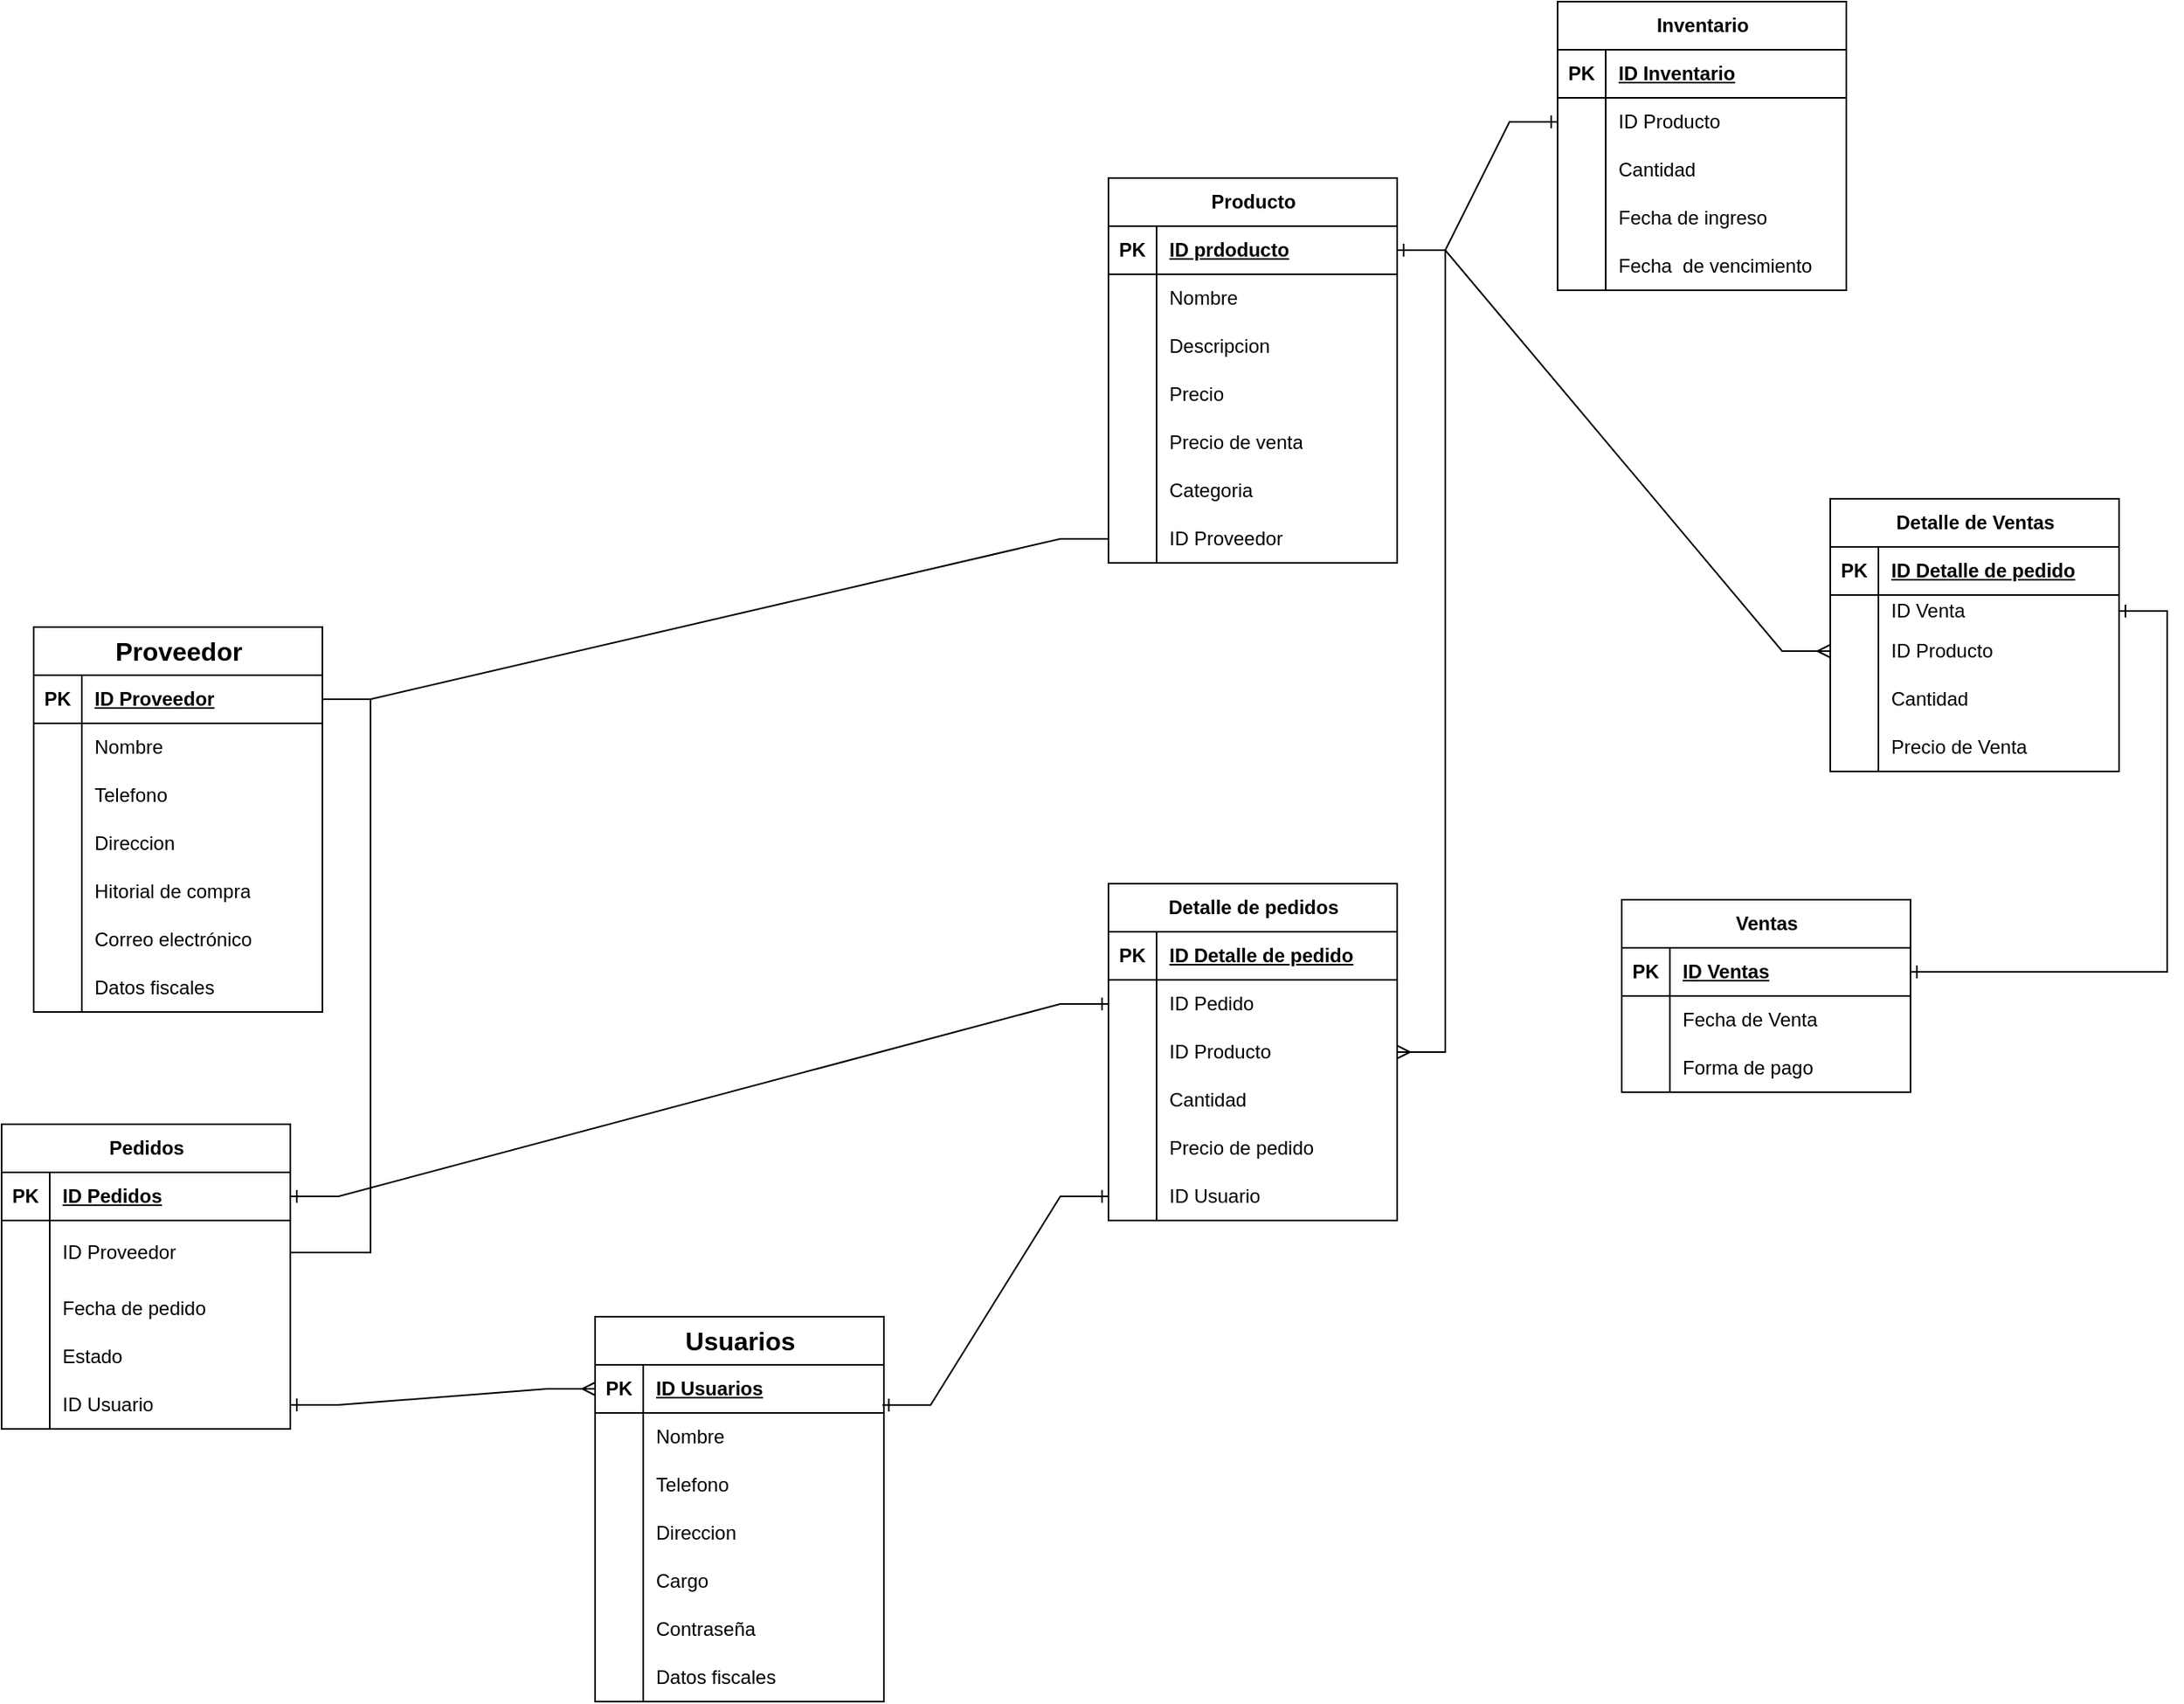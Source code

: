 <mxfile version="24.4.0" type="github">
  <diagram name="Página-1" id="6t7v3AjN5FN_KuiOr68T">
    <mxGraphModel dx="880" dy="2780" grid="1" gridSize="10" guides="1" tooltips="1" connect="1" arrows="1" fold="1" page="1" pageScale="1" pageWidth="1654" pageHeight="2336" math="0" shadow="0">
      <root>
        <mxCell id="0" />
        <mxCell id="1" parent="0" />
        <mxCell id="a3PEqrUvj1UCYz8Rwcvc-1" value="&lt;b&gt;&lt;span style=&quot;font-size:12.0pt;line-height:107%;&lt;br/&gt;font-family:&amp;quot;Times New Roman&amp;quot;,serif;mso-fareast-font-family:&amp;quot;Times New Roman&amp;quot;;&lt;br/&gt;mso-font-kerning:0pt;mso-ligatures:none;mso-ansi-language:ES-AR;mso-fareast-language:&lt;br/&gt;ES-AR;mso-bidi-language:AR-SA&quot;&gt;Proveedor&lt;/span&gt;&lt;/b&gt;" style="shape=table;startSize=30;container=1;collapsible=1;childLayout=tableLayout;fixedRows=1;rowLines=0;fontStyle=1;align=center;resizeLast=1;html=1;" vertex="1" parent="1">
          <mxGeometry x="190" y="250" width="180" height="240" as="geometry" />
        </mxCell>
        <mxCell id="a3PEqrUvj1UCYz8Rwcvc-2" value="" style="shape=tableRow;horizontal=0;startSize=0;swimlaneHead=0;swimlaneBody=0;fillColor=none;collapsible=0;dropTarget=0;points=[[0,0.5],[1,0.5]];portConstraint=eastwest;top=0;left=0;right=0;bottom=1;" vertex="1" parent="a3PEqrUvj1UCYz8Rwcvc-1">
          <mxGeometry y="30" width="180" height="30" as="geometry" />
        </mxCell>
        <mxCell id="a3PEqrUvj1UCYz8Rwcvc-3" value="PK" style="shape=partialRectangle;connectable=0;fillColor=none;top=0;left=0;bottom=0;right=0;fontStyle=1;overflow=hidden;whiteSpace=wrap;html=1;" vertex="1" parent="a3PEqrUvj1UCYz8Rwcvc-2">
          <mxGeometry width="30" height="30" as="geometry">
            <mxRectangle width="30" height="30" as="alternateBounds" />
          </mxGeometry>
        </mxCell>
        <mxCell id="a3PEqrUvj1UCYz8Rwcvc-4" value="ID Proveedor" style="shape=partialRectangle;connectable=0;fillColor=none;top=0;left=0;bottom=0;right=0;align=left;spacingLeft=6;fontStyle=5;overflow=hidden;whiteSpace=wrap;html=1;" vertex="1" parent="a3PEqrUvj1UCYz8Rwcvc-2">
          <mxGeometry x="30" width="150" height="30" as="geometry">
            <mxRectangle width="150" height="30" as="alternateBounds" />
          </mxGeometry>
        </mxCell>
        <mxCell id="a3PEqrUvj1UCYz8Rwcvc-5" value="" style="shape=tableRow;horizontal=0;startSize=0;swimlaneHead=0;swimlaneBody=0;fillColor=none;collapsible=0;dropTarget=0;points=[[0,0.5],[1,0.5]];portConstraint=eastwest;top=0;left=0;right=0;bottom=0;" vertex="1" parent="a3PEqrUvj1UCYz8Rwcvc-1">
          <mxGeometry y="60" width="180" height="30" as="geometry" />
        </mxCell>
        <mxCell id="a3PEqrUvj1UCYz8Rwcvc-6" value="" style="shape=partialRectangle;connectable=0;fillColor=none;top=0;left=0;bottom=0;right=0;editable=1;overflow=hidden;whiteSpace=wrap;html=1;" vertex="1" parent="a3PEqrUvj1UCYz8Rwcvc-5">
          <mxGeometry width="30" height="30" as="geometry">
            <mxRectangle width="30" height="30" as="alternateBounds" />
          </mxGeometry>
        </mxCell>
        <mxCell id="a3PEqrUvj1UCYz8Rwcvc-7" value="Nombre&lt;span style=&quot;white-space: pre;&quot;&gt;&#x9;&lt;/span&gt;" style="shape=partialRectangle;connectable=0;fillColor=none;top=0;left=0;bottom=0;right=0;align=left;spacingLeft=6;overflow=hidden;whiteSpace=wrap;html=1;" vertex="1" parent="a3PEqrUvj1UCYz8Rwcvc-5">
          <mxGeometry x="30" width="150" height="30" as="geometry">
            <mxRectangle width="150" height="30" as="alternateBounds" />
          </mxGeometry>
        </mxCell>
        <mxCell id="a3PEqrUvj1UCYz8Rwcvc-8" value="" style="shape=tableRow;horizontal=0;startSize=0;swimlaneHead=0;swimlaneBody=0;fillColor=none;collapsible=0;dropTarget=0;points=[[0,0.5],[1,0.5]];portConstraint=eastwest;top=0;left=0;right=0;bottom=0;" vertex="1" parent="a3PEqrUvj1UCYz8Rwcvc-1">
          <mxGeometry y="90" width="180" height="30" as="geometry" />
        </mxCell>
        <mxCell id="a3PEqrUvj1UCYz8Rwcvc-9" value="" style="shape=partialRectangle;connectable=0;fillColor=none;top=0;left=0;bottom=0;right=0;editable=1;overflow=hidden;whiteSpace=wrap;html=1;" vertex="1" parent="a3PEqrUvj1UCYz8Rwcvc-8">
          <mxGeometry width="30" height="30" as="geometry">
            <mxRectangle width="30" height="30" as="alternateBounds" />
          </mxGeometry>
        </mxCell>
        <mxCell id="a3PEqrUvj1UCYz8Rwcvc-10" value="Telefono" style="shape=partialRectangle;connectable=0;fillColor=none;top=0;left=0;bottom=0;right=0;align=left;spacingLeft=6;overflow=hidden;whiteSpace=wrap;html=1;" vertex="1" parent="a3PEqrUvj1UCYz8Rwcvc-8">
          <mxGeometry x="30" width="150" height="30" as="geometry">
            <mxRectangle width="150" height="30" as="alternateBounds" />
          </mxGeometry>
        </mxCell>
        <mxCell id="a3PEqrUvj1UCYz8Rwcvc-11" value="" style="shape=tableRow;horizontal=0;startSize=0;swimlaneHead=0;swimlaneBody=0;fillColor=none;collapsible=0;dropTarget=0;points=[[0,0.5],[1,0.5]];portConstraint=eastwest;top=0;left=0;right=0;bottom=0;" vertex="1" parent="a3PEqrUvj1UCYz8Rwcvc-1">
          <mxGeometry y="120" width="180" height="30" as="geometry" />
        </mxCell>
        <mxCell id="a3PEqrUvj1UCYz8Rwcvc-12" value="" style="shape=partialRectangle;connectable=0;fillColor=none;top=0;left=0;bottom=0;right=0;editable=1;overflow=hidden;whiteSpace=wrap;html=1;" vertex="1" parent="a3PEqrUvj1UCYz8Rwcvc-11">
          <mxGeometry width="30" height="30" as="geometry">
            <mxRectangle width="30" height="30" as="alternateBounds" />
          </mxGeometry>
        </mxCell>
        <mxCell id="a3PEqrUvj1UCYz8Rwcvc-13" value="Direccion" style="shape=partialRectangle;connectable=0;fillColor=none;top=0;left=0;bottom=0;right=0;align=left;spacingLeft=6;overflow=hidden;whiteSpace=wrap;html=1;" vertex="1" parent="a3PEqrUvj1UCYz8Rwcvc-11">
          <mxGeometry x="30" width="150" height="30" as="geometry">
            <mxRectangle width="150" height="30" as="alternateBounds" />
          </mxGeometry>
        </mxCell>
        <mxCell id="a3PEqrUvj1UCYz8Rwcvc-30" value="" style="shape=tableRow;horizontal=0;startSize=0;swimlaneHead=0;swimlaneBody=0;fillColor=none;collapsible=0;dropTarget=0;points=[[0,0.5],[1,0.5]];portConstraint=eastwest;top=0;left=0;right=0;bottom=0;" vertex="1" parent="a3PEqrUvj1UCYz8Rwcvc-1">
          <mxGeometry y="150" width="180" height="30" as="geometry" />
        </mxCell>
        <mxCell id="a3PEqrUvj1UCYz8Rwcvc-31" value="" style="shape=partialRectangle;connectable=0;fillColor=none;top=0;left=0;bottom=0;right=0;editable=1;overflow=hidden;whiteSpace=wrap;html=1;" vertex="1" parent="a3PEqrUvj1UCYz8Rwcvc-30">
          <mxGeometry width="30" height="30" as="geometry">
            <mxRectangle width="30" height="30" as="alternateBounds" />
          </mxGeometry>
        </mxCell>
        <mxCell id="a3PEqrUvj1UCYz8Rwcvc-32" value="Hitorial de compra" style="shape=partialRectangle;connectable=0;fillColor=none;top=0;left=0;bottom=0;right=0;align=left;spacingLeft=6;overflow=hidden;whiteSpace=wrap;html=1;" vertex="1" parent="a3PEqrUvj1UCYz8Rwcvc-30">
          <mxGeometry x="30" width="150" height="30" as="geometry">
            <mxRectangle width="150" height="30" as="alternateBounds" />
          </mxGeometry>
        </mxCell>
        <mxCell id="a3PEqrUvj1UCYz8Rwcvc-33" value="" style="shape=tableRow;horizontal=0;startSize=0;swimlaneHead=0;swimlaneBody=0;fillColor=none;collapsible=0;dropTarget=0;points=[[0,0.5],[1,0.5]];portConstraint=eastwest;top=0;left=0;right=0;bottom=0;" vertex="1" parent="a3PEqrUvj1UCYz8Rwcvc-1">
          <mxGeometry y="180" width="180" height="30" as="geometry" />
        </mxCell>
        <mxCell id="a3PEqrUvj1UCYz8Rwcvc-34" value="" style="shape=partialRectangle;connectable=0;fillColor=none;top=0;left=0;bottom=0;right=0;editable=1;overflow=hidden;whiteSpace=wrap;html=1;" vertex="1" parent="a3PEqrUvj1UCYz8Rwcvc-33">
          <mxGeometry width="30" height="30" as="geometry">
            <mxRectangle width="30" height="30" as="alternateBounds" />
          </mxGeometry>
        </mxCell>
        <mxCell id="a3PEqrUvj1UCYz8Rwcvc-35" value="Correo electrónico" style="shape=partialRectangle;connectable=0;fillColor=none;top=0;left=0;bottom=0;right=0;align=left;spacingLeft=6;overflow=hidden;whiteSpace=wrap;html=1;" vertex="1" parent="a3PEqrUvj1UCYz8Rwcvc-33">
          <mxGeometry x="30" width="150" height="30" as="geometry">
            <mxRectangle width="150" height="30" as="alternateBounds" />
          </mxGeometry>
        </mxCell>
        <mxCell id="a3PEqrUvj1UCYz8Rwcvc-36" value="" style="shape=tableRow;horizontal=0;startSize=0;swimlaneHead=0;swimlaneBody=0;fillColor=none;collapsible=0;dropTarget=0;points=[[0,0.5],[1,0.5]];portConstraint=eastwest;top=0;left=0;right=0;bottom=0;" vertex="1" parent="a3PEqrUvj1UCYz8Rwcvc-1">
          <mxGeometry y="210" width="180" height="30" as="geometry" />
        </mxCell>
        <mxCell id="a3PEqrUvj1UCYz8Rwcvc-37" value="" style="shape=partialRectangle;connectable=0;fillColor=none;top=0;left=0;bottom=0;right=0;editable=1;overflow=hidden;whiteSpace=wrap;html=1;" vertex="1" parent="a3PEqrUvj1UCYz8Rwcvc-36">
          <mxGeometry width="30" height="30" as="geometry">
            <mxRectangle width="30" height="30" as="alternateBounds" />
          </mxGeometry>
        </mxCell>
        <mxCell id="a3PEqrUvj1UCYz8Rwcvc-38" value="Datos fiscales" style="shape=partialRectangle;connectable=0;fillColor=none;top=0;left=0;bottom=0;right=0;align=left;spacingLeft=6;overflow=hidden;whiteSpace=wrap;html=1;" vertex="1" parent="a3PEqrUvj1UCYz8Rwcvc-36">
          <mxGeometry x="30" width="150" height="30" as="geometry">
            <mxRectangle width="150" height="30" as="alternateBounds" />
          </mxGeometry>
        </mxCell>
        <mxCell id="a3PEqrUvj1UCYz8Rwcvc-39" value="Producto" style="shape=table;startSize=30;container=1;collapsible=1;childLayout=tableLayout;fixedRows=1;rowLines=0;fontStyle=1;align=center;resizeLast=1;html=1;" vertex="1" parent="1">
          <mxGeometry x="860" y="-30" width="180" height="240" as="geometry" />
        </mxCell>
        <mxCell id="a3PEqrUvj1UCYz8Rwcvc-40" value="" style="shape=tableRow;horizontal=0;startSize=0;swimlaneHead=0;swimlaneBody=0;fillColor=none;collapsible=0;dropTarget=0;points=[[0,0.5],[1,0.5]];portConstraint=eastwest;top=0;left=0;right=0;bottom=1;" vertex="1" parent="a3PEqrUvj1UCYz8Rwcvc-39">
          <mxGeometry y="30" width="180" height="30" as="geometry" />
        </mxCell>
        <mxCell id="a3PEqrUvj1UCYz8Rwcvc-41" value="PK" style="shape=partialRectangle;connectable=0;fillColor=none;top=0;left=0;bottom=0;right=0;fontStyle=1;overflow=hidden;whiteSpace=wrap;html=1;" vertex="1" parent="a3PEqrUvj1UCYz8Rwcvc-40">
          <mxGeometry width="30" height="30" as="geometry">
            <mxRectangle width="30" height="30" as="alternateBounds" />
          </mxGeometry>
        </mxCell>
        <mxCell id="a3PEqrUvj1UCYz8Rwcvc-42" value="ID prdoducto" style="shape=partialRectangle;connectable=0;fillColor=none;top=0;left=0;bottom=0;right=0;align=left;spacingLeft=6;fontStyle=5;overflow=hidden;whiteSpace=wrap;html=1;" vertex="1" parent="a3PEqrUvj1UCYz8Rwcvc-40">
          <mxGeometry x="30" width="150" height="30" as="geometry">
            <mxRectangle width="150" height="30" as="alternateBounds" />
          </mxGeometry>
        </mxCell>
        <mxCell id="a3PEqrUvj1UCYz8Rwcvc-43" value="" style="shape=tableRow;horizontal=0;startSize=0;swimlaneHead=0;swimlaneBody=0;fillColor=none;collapsible=0;dropTarget=0;points=[[0,0.5],[1,0.5]];portConstraint=eastwest;top=0;left=0;right=0;bottom=0;" vertex="1" parent="a3PEqrUvj1UCYz8Rwcvc-39">
          <mxGeometry y="60" width="180" height="30" as="geometry" />
        </mxCell>
        <mxCell id="a3PEqrUvj1UCYz8Rwcvc-44" value="" style="shape=partialRectangle;connectable=0;fillColor=none;top=0;left=0;bottom=0;right=0;editable=1;overflow=hidden;whiteSpace=wrap;html=1;" vertex="1" parent="a3PEqrUvj1UCYz8Rwcvc-43">
          <mxGeometry width="30" height="30" as="geometry">
            <mxRectangle width="30" height="30" as="alternateBounds" />
          </mxGeometry>
        </mxCell>
        <mxCell id="a3PEqrUvj1UCYz8Rwcvc-45" value="Nombre" style="shape=partialRectangle;connectable=0;fillColor=none;top=0;left=0;bottom=0;right=0;align=left;spacingLeft=6;overflow=hidden;whiteSpace=wrap;html=1;" vertex="1" parent="a3PEqrUvj1UCYz8Rwcvc-43">
          <mxGeometry x="30" width="150" height="30" as="geometry">
            <mxRectangle width="150" height="30" as="alternateBounds" />
          </mxGeometry>
        </mxCell>
        <mxCell id="a3PEqrUvj1UCYz8Rwcvc-46" value="" style="shape=tableRow;horizontal=0;startSize=0;swimlaneHead=0;swimlaneBody=0;fillColor=none;collapsible=0;dropTarget=0;points=[[0,0.5],[1,0.5]];portConstraint=eastwest;top=0;left=0;right=0;bottom=0;" vertex="1" parent="a3PEqrUvj1UCYz8Rwcvc-39">
          <mxGeometry y="90" width="180" height="30" as="geometry" />
        </mxCell>
        <mxCell id="a3PEqrUvj1UCYz8Rwcvc-47" value="" style="shape=partialRectangle;connectable=0;fillColor=none;top=0;left=0;bottom=0;right=0;editable=1;overflow=hidden;whiteSpace=wrap;html=1;" vertex="1" parent="a3PEqrUvj1UCYz8Rwcvc-46">
          <mxGeometry width="30" height="30" as="geometry">
            <mxRectangle width="30" height="30" as="alternateBounds" />
          </mxGeometry>
        </mxCell>
        <mxCell id="a3PEqrUvj1UCYz8Rwcvc-48" value="Descripcion" style="shape=partialRectangle;connectable=0;fillColor=none;top=0;left=0;bottom=0;right=0;align=left;spacingLeft=6;overflow=hidden;whiteSpace=wrap;html=1;" vertex="1" parent="a3PEqrUvj1UCYz8Rwcvc-46">
          <mxGeometry x="30" width="150" height="30" as="geometry">
            <mxRectangle width="150" height="30" as="alternateBounds" />
          </mxGeometry>
        </mxCell>
        <mxCell id="a3PEqrUvj1UCYz8Rwcvc-49" value="" style="shape=tableRow;horizontal=0;startSize=0;swimlaneHead=0;swimlaneBody=0;fillColor=none;collapsible=0;dropTarget=0;points=[[0,0.5],[1,0.5]];portConstraint=eastwest;top=0;left=0;right=0;bottom=0;" vertex="1" parent="a3PEqrUvj1UCYz8Rwcvc-39">
          <mxGeometry y="120" width="180" height="30" as="geometry" />
        </mxCell>
        <mxCell id="a3PEqrUvj1UCYz8Rwcvc-50" value="" style="shape=partialRectangle;connectable=0;fillColor=none;top=0;left=0;bottom=0;right=0;editable=1;overflow=hidden;whiteSpace=wrap;html=1;" vertex="1" parent="a3PEqrUvj1UCYz8Rwcvc-49">
          <mxGeometry width="30" height="30" as="geometry">
            <mxRectangle width="30" height="30" as="alternateBounds" />
          </mxGeometry>
        </mxCell>
        <mxCell id="a3PEqrUvj1UCYz8Rwcvc-51" value="Precio" style="shape=partialRectangle;connectable=0;fillColor=none;top=0;left=0;bottom=0;right=0;align=left;spacingLeft=6;overflow=hidden;whiteSpace=wrap;html=1;" vertex="1" parent="a3PEqrUvj1UCYz8Rwcvc-49">
          <mxGeometry x="30" width="150" height="30" as="geometry">
            <mxRectangle width="150" height="30" as="alternateBounds" />
          </mxGeometry>
        </mxCell>
        <mxCell id="a3PEqrUvj1UCYz8Rwcvc-52" value="" style="shape=tableRow;horizontal=0;startSize=0;swimlaneHead=0;swimlaneBody=0;fillColor=none;collapsible=0;dropTarget=0;points=[[0,0.5],[1,0.5]];portConstraint=eastwest;top=0;left=0;right=0;bottom=0;" vertex="1" parent="a3PEqrUvj1UCYz8Rwcvc-39">
          <mxGeometry y="150" width="180" height="30" as="geometry" />
        </mxCell>
        <mxCell id="a3PEqrUvj1UCYz8Rwcvc-53" value="" style="shape=partialRectangle;connectable=0;fillColor=none;top=0;left=0;bottom=0;right=0;editable=1;overflow=hidden;whiteSpace=wrap;html=1;" vertex="1" parent="a3PEqrUvj1UCYz8Rwcvc-52">
          <mxGeometry width="30" height="30" as="geometry">
            <mxRectangle width="30" height="30" as="alternateBounds" />
          </mxGeometry>
        </mxCell>
        <mxCell id="a3PEqrUvj1UCYz8Rwcvc-54" value="Precio de venta" style="shape=partialRectangle;connectable=0;fillColor=none;top=0;left=0;bottom=0;right=0;align=left;spacingLeft=6;overflow=hidden;whiteSpace=wrap;html=1;" vertex="1" parent="a3PEqrUvj1UCYz8Rwcvc-52">
          <mxGeometry x="30" width="150" height="30" as="geometry">
            <mxRectangle width="150" height="30" as="alternateBounds" />
          </mxGeometry>
        </mxCell>
        <mxCell id="a3PEqrUvj1UCYz8Rwcvc-55" value="" style="shape=tableRow;horizontal=0;startSize=0;swimlaneHead=0;swimlaneBody=0;fillColor=none;collapsible=0;dropTarget=0;points=[[0,0.5],[1,0.5]];portConstraint=eastwest;top=0;left=0;right=0;bottom=0;" vertex="1" parent="a3PEqrUvj1UCYz8Rwcvc-39">
          <mxGeometry y="180" width="180" height="30" as="geometry" />
        </mxCell>
        <mxCell id="a3PEqrUvj1UCYz8Rwcvc-56" value="" style="shape=partialRectangle;connectable=0;fillColor=none;top=0;left=0;bottom=0;right=0;editable=1;overflow=hidden;whiteSpace=wrap;html=1;" vertex="1" parent="a3PEqrUvj1UCYz8Rwcvc-55">
          <mxGeometry width="30" height="30" as="geometry">
            <mxRectangle width="30" height="30" as="alternateBounds" />
          </mxGeometry>
        </mxCell>
        <mxCell id="a3PEqrUvj1UCYz8Rwcvc-57" value="Categoria" style="shape=partialRectangle;connectable=0;fillColor=none;top=0;left=0;bottom=0;right=0;align=left;spacingLeft=6;overflow=hidden;whiteSpace=wrap;html=1;" vertex="1" parent="a3PEqrUvj1UCYz8Rwcvc-55">
          <mxGeometry x="30" width="150" height="30" as="geometry">
            <mxRectangle width="150" height="30" as="alternateBounds" />
          </mxGeometry>
        </mxCell>
        <mxCell id="a3PEqrUvj1UCYz8Rwcvc-77" value="" style="shape=tableRow;horizontal=0;startSize=0;swimlaneHead=0;swimlaneBody=0;fillColor=none;collapsible=0;dropTarget=0;points=[[0,0.5],[1,0.5]];portConstraint=eastwest;top=0;left=0;right=0;bottom=0;" vertex="1" parent="a3PEqrUvj1UCYz8Rwcvc-39">
          <mxGeometry y="210" width="180" height="30" as="geometry" />
        </mxCell>
        <mxCell id="a3PEqrUvj1UCYz8Rwcvc-78" value="" style="shape=partialRectangle;connectable=0;fillColor=none;top=0;left=0;bottom=0;right=0;editable=1;overflow=hidden;whiteSpace=wrap;html=1;" vertex="1" parent="a3PEqrUvj1UCYz8Rwcvc-77">
          <mxGeometry width="30" height="30" as="geometry">
            <mxRectangle width="30" height="30" as="alternateBounds" />
          </mxGeometry>
        </mxCell>
        <mxCell id="a3PEqrUvj1UCYz8Rwcvc-79" value="ID Proveedor" style="shape=partialRectangle;connectable=0;fillColor=none;top=0;left=0;bottom=0;right=0;align=left;spacingLeft=6;overflow=hidden;whiteSpace=wrap;html=1;" vertex="1" parent="a3PEqrUvj1UCYz8Rwcvc-77">
          <mxGeometry x="30" width="150" height="30" as="geometry">
            <mxRectangle width="150" height="30" as="alternateBounds" />
          </mxGeometry>
        </mxCell>
        <mxCell id="a3PEqrUvj1UCYz8Rwcvc-80" value="Inventario" style="shape=table;startSize=30;container=1;collapsible=1;childLayout=tableLayout;fixedRows=1;rowLines=0;fontStyle=1;align=center;resizeLast=1;html=1;" vertex="1" parent="1">
          <mxGeometry x="1140" y="-140" width="180" height="180" as="geometry" />
        </mxCell>
        <mxCell id="a3PEqrUvj1UCYz8Rwcvc-81" value="" style="shape=tableRow;horizontal=0;startSize=0;swimlaneHead=0;swimlaneBody=0;fillColor=none;collapsible=0;dropTarget=0;points=[[0,0.5],[1,0.5]];portConstraint=eastwest;top=0;left=0;right=0;bottom=1;" vertex="1" parent="a3PEqrUvj1UCYz8Rwcvc-80">
          <mxGeometry y="30" width="180" height="30" as="geometry" />
        </mxCell>
        <mxCell id="a3PEqrUvj1UCYz8Rwcvc-82" value="PK" style="shape=partialRectangle;connectable=0;fillColor=none;top=0;left=0;bottom=0;right=0;fontStyle=1;overflow=hidden;whiteSpace=wrap;html=1;" vertex="1" parent="a3PEqrUvj1UCYz8Rwcvc-81">
          <mxGeometry width="30" height="30" as="geometry">
            <mxRectangle width="30" height="30" as="alternateBounds" />
          </mxGeometry>
        </mxCell>
        <mxCell id="a3PEqrUvj1UCYz8Rwcvc-83" value="ID Inventario" style="shape=partialRectangle;connectable=0;fillColor=none;top=0;left=0;bottom=0;right=0;align=left;spacingLeft=6;fontStyle=5;overflow=hidden;whiteSpace=wrap;html=1;" vertex="1" parent="a3PEqrUvj1UCYz8Rwcvc-81">
          <mxGeometry x="30" width="150" height="30" as="geometry">
            <mxRectangle width="150" height="30" as="alternateBounds" />
          </mxGeometry>
        </mxCell>
        <mxCell id="a3PEqrUvj1UCYz8Rwcvc-84" value="" style="shape=tableRow;horizontal=0;startSize=0;swimlaneHead=0;swimlaneBody=0;fillColor=none;collapsible=0;dropTarget=0;points=[[0,0.5],[1,0.5]];portConstraint=eastwest;top=0;left=0;right=0;bottom=0;" vertex="1" parent="a3PEqrUvj1UCYz8Rwcvc-80">
          <mxGeometry y="60" width="180" height="30" as="geometry" />
        </mxCell>
        <mxCell id="a3PEqrUvj1UCYz8Rwcvc-85" value="" style="shape=partialRectangle;connectable=0;fillColor=none;top=0;left=0;bottom=0;right=0;editable=1;overflow=hidden;whiteSpace=wrap;html=1;" vertex="1" parent="a3PEqrUvj1UCYz8Rwcvc-84">
          <mxGeometry width="30" height="30" as="geometry">
            <mxRectangle width="30" height="30" as="alternateBounds" />
          </mxGeometry>
        </mxCell>
        <mxCell id="a3PEqrUvj1UCYz8Rwcvc-86" value="ID Producto" style="shape=partialRectangle;connectable=0;fillColor=none;top=0;left=0;bottom=0;right=0;align=left;spacingLeft=6;overflow=hidden;whiteSpace=wrap;html=1;" vertex="1" parent="a3PEqrUvj1UCYz8Rwcvc-84">
          <mxGeometry x="30" width="150" height="30" as="geometry">
            <mxRectangle width="150" height="30" as="alternateBounds" />
          </mxGeometry>
        </mxCell>
        <mxCell id="a3PEqrUvj1UCYz8Rwcvc-87" value="" style="shape=tableRow;horizontal=0;startSize=0;swimlaneHead=0;swimlaneBody=0;fillColor=none;collapsible=0;dropTarget=0;points=[[0,0.5],[1,0.5]];portConstraint=eastwest;top=0;left=0;right=0;bottom=0;" vertex="1" parent="a3PEqrUvj1UCYz8Rwcvc-80">
          <mxGeometry y="90" width="180" height="30" as="geometry" />
        </mxCell>
        <mxCell id="a3PEqrUvj1UCYz8Rwcvc-88" value="" style="shape=partialRectangle;connectable=0;fillColor=none;top=0;left=0;bottom=0;right=0;editable=1;overflow=hidden;whiteSpace=wrap;html=1;" vertex="1" parent="a3PEqrUvj1UCYz8Rwcvc-87">
          <mxGeometry width="30" height="30" as="geometry">
            <mxRectangle width="30" height="30" as="alternateBounds" />
          </mxGeometry>
        </mxCell>
        <mxCell id="a3PEqrUvj1UCYz8Rwcvc-89" value="Cantidad" style="shape=partialRectangle;connectable=0;fillColor=none;top=0;left=0;bottom=0;right=0;align=left;spacingLeft=6;overflow=hidden;whiteSpace=wrap;html=1;" vertex="1" parent="a3PEqrUvj1UCYz8Rwcvc-87">
          <mxGeometry x="30" width="150" height="30" as="geometry">
            <mxRectangle width="150" height="30" as="alternateBounds" />
          </mxGeometry>
        </mxCell>
        <mxCell id="a3PEqrUvj1UCYz8Rwcvc-90" value="" style="shape=tableRow;horizontal=0;startSize=0;swimlaneHead=0;swimlaneBody=0;fillColor=none;collapsible=0;dropTarget=0;points=[[0,0.5],[1,0.5]];portConstraint=eastwest;top=0;left=0;right=0;bottom=0;" vertex="1" parent="a3PEqrUvj1UCYz8Rwcvc-80">
          <mxGeometry y="120" width="180" height="30" as="geometry" />
        </mxCell>
        <mxCell id="a3PEqrUvj1UCYz8Rwcvc-91" value="" style="shape=partialRectangle;connectable=0;fillColor=none;top=0;left=0;bottom=0;right=0;editable=1;overflow=hidden;whiteSpace=wrap;html=1;" vertex="1" parent="a3PEqrUvj1UCYz8Rwcvc-90">
          <mxGeometry width="30" height="30" as="geometry">
            <mxRectangle width="30" height="30" as="alternateBounds" />
          </mxGeometry>
        </mxCell>
        <mxCell id="a3PEqrUvj1UCYz8Rwcvc-92" value="Fecha de ingreso" style="shape=partialRectangle;connectable=0;fillColor=none;top=0;left=0;bottom=0;right=0;align=left;spacingLeft=6;overflow=hidden;whiteSpace=wrap;html=1;" vertex="1" parent="a3PEqrUvj1UCYz8Rwcvc-90">
          <mxGeometry x="30" width="150" height="30" as="geometry">
            <mxRectangle width="150" height="30" as="alternateBounds" />
          </mxGeometry>
        </mxCell>
        <mxCell id="a3PEqrUvj1UCYz8Rwcvc-93" value="" style="shape=tableRow;horizontal=0;startSize=0;swimlaneHead=0;swimlaneBody=0;fillColor=none;collapsible=0;dropTarget=0;points=[[0,0.5],[1,0.5]];portConstraint=eastwest;top=0;left=0;right=0;bottom=0;" vertex="1" parent="a3PEqrUvj1UCYz8Rwcvc-80">
          <mxGeometry y="150" width="180" height="30" as="geometry" />
        </mxCell>
        <mxCell id="a3PEqrUvj1UCYz8Rwcvc-94" value="" style="shape=partialRectangle;connectable=0;fillColor=none;top=0;left=0;bottom=0;right=0;editable=1;overflow=hidden;whiteSpace=wrap;html=1;" vertex="1" parent="a3PEqrUvj1UCYz8Rwcvc-93">
          <mxGeometry width="30" height="30" as="geometry">
            <mxRectangle width="30" height="30" as="alternateBounds" />
          </mxGeometry>
        </mxCell>
        <mxCell id="a3PEqrUvj1UCYz8Rwcvc-95" value="Fecha&amp;nbsp; de vencimiento" style="shape=partialRectangle;connectable=0;fillColor=none;top=0;left=0;bottom=0;right=0;align=left;spacingLeft=6;overflow=hidden;whiteSpace=wrap;html=1;" vertex="1" parent="a3PEqrUvj1UCYz8Rwcvc-93">
          <mxGeometry x="30" width="150" height="30" as="geometry">
            <mxRectangle width="150" height="30" as="alternateBounds" />
          </mxGeometry>
        </mxCell>
        <mxCell id="a3PEqrUvj1UCYz8Rwcvc-103" value="Ventas" style="shape=table;startSize=30;container=1;collapsible=1;childLayout=tableLayout;fixedRows=1;rowLines=0;fontStyle=1;align=center;resizeLast=1;html=1;" vertex="1" parent="1">
          <mxGeometry x="1180" y="420" width="180" height="120" as="geometry" />
        </mxCell>
        <mxCell id="a3PEqrUvj1UCYz8Rwcvc-104" value="" style="shape=tableRow;horizontal=0;startSize=0;swimlaneHead=0;swimlaneBody=0;fillColor=none;collapsible=0;dropTarget=0;points=[[0,0.5],[1,0.5]];portConstraint=eastwest;top=0;left=0;right=0;bottom=1;" vertex="1" parent="a3PEqrUvj1UCYz8Rwcvc-103">
          <mxGeometry y="30" width="180" height="30" as="geometry" />
        </mxCell>
        <mxCell id="a3PEqrUvj1UCYz8Rwcvc-105" value="PK" style="shape=partialRectangle;connectable=0;fillColor=none;top=0;left=0;bottom=0;right=0;fontStyle=1;overflow=hidden;whiteSpace=wrap;html=1;" vertex="1" parent="a3PEqrUvj1UCYz8Rwcvc-104">
          <mxGeometry width="30" height="30" as="geometry">
            <mxRectangle width="30" height="30" as="alternateBounds" />
          </mxGeometry>
        </mxCell>
        <mxCell id="a3PEqrUvj1UCYz8Rwcvc-106" value="ID Ventas" style="shape=partialRectangle;connectable=0;fillColor=none;top=0;left=0;bottom=0;right=0;align=left;spacingLeft=6;fontStyle=5;overflow=hidden;whiteSpace=wrap;html=1;" vertex="1" parent="a3PEqrUvj1UCYz8Rwcvc-104">
          <mxGeometry x="30" width="150" height="30" as="geometry">
            <mxRectangle width="150" height="30" as="alternateBounds" />
          </mxGeometry>
        </mxCell>
        <mxCell id="a3PEqrUvj1UCYz8Rwcvc-110" value="" style="shape=tableRow;horizontal=0;startSize=0;swimlaneHead=0;swimlaneBody=0;fillColor=none;collapsible=0;dropTarget=0;points=[[0,0.5],[1,0.5]];portConstraint=eastwest;top=0;left=0;right=0;bottom=0;" vertex="1" parent="a3PEqrUvj1UCYz8Rwcvc-103">
          <mxGeometry y="60" width="180" height="30" as="geometry" />
        </mxCell>
        <mxCell id="a3PEqrUvj1UCYz8Rwcvc-111" value="" style="shape=partialRectangle;connectable=0;fillColor=none;top=0;left=0;bottom=0;right=0;editable=1;overflow=hidden;whiteSpace=wrap;html=1;" vertex="1" parent="a3PEqrUvj1UCYz8Rwcvc-110">
          <mxGeometry width="30" height="30" as="geometry">
            <mxRectangle width="30" height="30" as="alternateBounds" />
          </mxGeometry>
        </mxCell>
        <mxCell id="a3PEqrUvj1UCYz8Rwcvc-112" value="Fecha de Venta" style="shape=partialRectangle;connectable=0;fillColor=none;top=0;left=0;bottom=0;right=0;align=left;spacingLeft=6;overflow=hidden;whiteSpace=wrap;html=1;" vertex="1" parent="a3PEqrUvj1UCYz8Rwcvc-110">
          <mxGeometry x="30" width="150" height="30" as="geometry">
            <mxRectangle width="150" height="30" as="alternateBounds" />
          </mxGeometry>
        </mxCell>
        <mxCell id="a3PEqrUvj1UCYz8Rwcvc-113" value="" style="shape=tableRow;horizontal=0;startSize=0;swimlaneHead=0;swimlaneBody=0;fillColor=none;collapsible=0;dropTarget=0;points=[[0,0.5],[1,0.5]];portConstraint=eastwest;top=0;left=0;right=0;bottom=0;" vertex="1" parent="a3PEqrUvj1UCYz8Rwcvc-103">
          <mxGeometry y="90" width="180" height="30" as="geometry" />
        </mxCell>
        <mxCell id="a3PEqrUvj1UCYz8Rwcvc-114" value="" style="shape=partialRectangle;connectable=0;fillColor=none;top=0;left=0;bottom=0;right=0;editable=1;overflow=hidden;whiteSpace=wrap;html=1;" vertex="1" parent="a3PEqrUvj1UCYz8Rwcvc-113">
          <mxGeometry width="30" height="30" as="geometry">
            <mxRectangle width="30" height="30" as="alternateBounds" />
          </mxGeometry>
        </mxCell>
        <mxCell id="a3PEqrUvj1UCYz8Rwcvc-115" value="Forma de pago" style="shape=partialRectangle;connectable=0;fillColor=none;top=0;left=0;bottom=0;right=0;align=left;spacingLeft=6;overflow=hidden;whiteSpace=wrap;html=1;" vertex="1" parent="a3PEqrUvj1UCYz8Rwcvc-113">
          <mxGeometry x="30" width="150" height="30" as="geometry">
            <mxRectangle width="150" height="30" as="alternateBounds" />
          </mxGeometry>
        </mxCell>
        <mxCell id="a3PEqrUvj1UCYz8Rwcvc-119" value="Detalle de pedidos" style="shape=table;startSize=30;container=1;collapsible=1;childLayout=tableLayout;fixedRows=1;rowLines=0;fontStyle=1;align=center;resizeLast=1;html=1;" vertex="1" parent="1">
          <mxGeometry x="860" y="410" width="180" height="210" as="geometry">
            <mxRectangle x="400" y="950" width="140" height="30" as="alternateBounds" />
          </mxGeometry>
        </mxCell>
        <mxCell id="a3PEqrUvj1UCYz8Rwcvc-120" value="" style="shape=tableRow;horizontal=0;startSize=0;swimlaneHead=0;swimlaneBody=0;fillColor=none;collapsible=0;dropTarget=0;points=[[0,0.5],[1,0.5]];portConstraint=eastwest;top=0;left=0;right=0;bottom=1;" vertex="1" parent="a3PEqrUvj1UCYz8Rwcvc-119">
          <mxGeometry y="30" width="180" height="30" as="geometry" />
        </mxCell>
        <mxCell id="a3PEqrUvj1UCYz8Rwcvc-121" value="PK" style="shape=partialRectangle;connectable=0;fillColor=none;top=0;left=0;bottom=0;right=0;fontStyle=1;overflow=hidden;whiteSpace=wrap;html=1;" vertex="1" parent="a3PEqrUvj1UCYz8Rwcvc-120">
          <mxGeometry width="30" height="30" as="geometry">
            <mxRectangle width="30" height="30" as="alternateBounds" />
          </mxGeometry>
        </mxCell>
        <mxCell id="a3PEqrUvj1UCYz8Rwcvc-122" value="ID Detalle de pedido" style="shape=partialRectangle;connectable=0;fillColor=none;top=0;left=0;bottom=0;right=0;align=left;spacingLeft=6;fontStyle=5;overflow=hidden;whiteSpace=wrap;html=1;" vertex="1" parent="a3PEqrUvj1UCYz8Rwcvc-120">
          <mxGeometry x="30" width="150" height="30" as="geometry">
            <mxRectangle width="150" height="30" as="alternateBounds" />
          </mxGeometry>
        </mxCell>
        <mxCell id="a3PEqrUvj1UCYz8Rwcvc-123" value="" style="shape=tableRow;horizontal=0;startSize=0;swimlaneHead=0;swimlaneBody=0;fillColor=none;collapsible=0;dropTarget=0;points=[[0,0.5],[1,0.5]];portConstraint=eastwest;top=0;left=0;right=0;bottom=0;" vertex="1" parent="a3PEqrUvj1UCYz8Rwcvc-119">
          <mxGeometry y="60" width="180" height="30" as="geometry" />
        </mxCell>
        <mxCell id="a3PEqrUvj1UCYz8Rwcvc-124" value="" style="shape=partialRectangle;connectable=0;fillColor=none;top=0;left=0;bottom=0;right=0;editable=1;overflow=hidden;whiteSpace=wrap;html=1;" vertex="1" parent="a3PEqrUvj1UCYz8Rwcvc-123">
          <mxGeometry width="30" height="30" as="geometry">
            <mxRectangle width="30" height="30" as="alternateBounds" />
          </mxGeometry>
        </mxCell>
        <mxCell id="a3PEqrUvj1UCYz8Rwcvc-125" value="ID Pedido" style="shape=partialRectangle;connectable=0;fillColor=none;top=0;left=0;bottom=0;right=0;align=left;spacingLeft=6;overflow=hidden;whiteSpace=wrap;html=1;" vertex="1" parent="a3PEqrUvj1UCYz8Rwcvc-123">
          <mxGeometry x="30" width="150" height="30" as="geometry">
            <mxRectangle width="150" height="30" as="alternateBounds" />
          </mxGeometry>
        </mxCell>
        <mxCell id="a3PEqrUvj1UCYz8Rwcvc-126" value="" style="shape=tableRow;horizontal=0;startSize=0;swimlaneHead=0;swimlaneBody=0;fillColor=none;collapsible=0;dropTarget=0;points=[[0,0.5],[1,0.5]];portConstraint=eastwest;top=0;left=0;right=0;bottom=0;" vertex="1" parent="a3PEqrUvj1UCYz8Rwcvc-119">
          <mxGeometry y="90" width="180" height="30" as="geometry" />
        </mxCell>
        <mxCell id="a3PEqrUvj1UCYz8Rwcvc-127" value="" style="shape=partialRectangle;connectable=0;fillColor=none;top=0;left=0;bottom=0;right=0;editable=1;overflow=hidden;whiteSpace=wrap;html=1;" vertex="1" parent="a3PEqrUvj1UCYz8Rwcvc-126">
          <mxGeometry width="30" height="30" as="geometry">
            <mxRectangle width="30" height="30" as="alternateBounds" />
          </mxGeometry>
        </mxCell>
        <mxCell id="a3PEqrUvj1UCYz8Rwcvc-128" value="ID Producto" style="shape=partialRectangle;connectable=0;fillColor=none;top=0;left=0;bottom=0;right=0;align=left;spacingLeft=6;overflow=hidden;whiteSpace=wrap;html=1;" vertex="1" parent="a3PEqrUvj1UCYz8Rwcvc-126">
          <mxGeometry x="30" width="150" height="30" as="geometry">
            <mxRectangle width="150" height="30" as="alternateBounds" />
          </mxGeometry>
        </mxCell>
        <mxCell id="a3PEqrUvj1UCYz8Rwcvc-129" value="" style="shape=tableRow;horizontal=0;startSize=0;swimlaneHead=0;swimlaneBody=0;fillColor=none;collapsible=0;dropTarget=0;points=[[0,0.5],[1,0.5]];portConstraint=eastwest;top=0;left=0;right=0;bottom=0;" vertex="1" parent="a3PEqrUvj1UCYz8Rwcvc-119">
          <mxGeometry y="120" width="180" height="30" as="geometry" />
        </mxCell>
        <mxCell id="a3PEqrUvj1UCYz8Rwcvc-130" value="" style="shape=partialRectangle;connectable=0;fillColor=none;top=0;left=0;bottom=0;right=0;editable=1;overflow=hidden;whiteSpace=wrap;html=1;" vertex="1" parent="a3PEqrUvj1UCYz8Rwcvc-129">
          <mxGeometry width="30" height="30" as="geometry">
            <mxRectangle width="30" height="30" as="alternateBounds" />
          </mxGeometry>
        </mxCell>
        <mxCell id="a3PEqrUvj1UCYz8Rwcvc-131" value="Cantidad" style="shape=partialRectangle;connectable=0;fillColor=none;top=0;left=0;bottom=0;right=0;align=left;spacingLeft=6;overflow=hidden;whiteSpace=wrap;html=1;" vertex="1" parent="a3PEqrUvj1UCYz8Rwcvc-129">
          <mxGeometry x="30" width="150" height="30" as="geometry">
            <mxRectangle width="150" height="30" as="alternateBounds" />
          </mxGeometry>
        </mxCell>
        <mxCell id="a3PEqrUvj1UCYz8Rwcvc-132" value="" style="shape=tableRow;horizontal=0;startSize=0;swimlaneHead=0;swimlaneBody=0;fillColor=none;collapsible=0;dropTarget=0;points=[[0,0.5],[1,0.5]];portConstraint=eastwest;top=0;left=0;right=0;bottom=0;" vertex="1" parent="a3PEqrUvj1UCYz8Rwcvc-119">
          <mxGeometry y="150" width="180" height="30" as="geometry" />
        </mxCell>
        <mxCell id="a3PEqrUvj1UCYz8Rwcvc-133" value="" style="shape=partialRectangle;connectable=0;fillColor=none;top=0;left=0;bottom=0;right=0;editable=1;overflow=hidden;whiteSpace=wrap;html=1;" vertex="1" parent="a3PEqrUvj1UCYz8Rwcvc-132">
          <mxGeometry width="30" height="30" as="geometry">
            <mxRectangle width="30" height="30" as="alternateBounds" />
          </mxGeometry>
        </mxCell>
        <mxCell id="a3PEqrUvj1UCYz8Rwcvc-134" value="Precio de pedido" style="shape=partialRectangle;connectable=0;fillColor=none;top=0;left=0;bottom=0;right=0;align=left;spacingLeft=6;overflow=hidden;whiteSpace=wrap;html=1;" vertex="1" parent="a3PEqrUvj1UCYz8Rwcvc-132">
          <mxGeometry x="30" width="150" height="30" as="geometry">
            <mxRectangle width="150" height="30" as="alternateBounds" />
          </mxGeometry>
        </mxCell>
        <mxCell id="a3PEqrUvj1UCYz8Rwcvc-352" value="" style="shape=tableRow;horizontal=0;startSize=0;swimlaneHead=0;swimlaneBody=0;fillColor=none;collapsible=0;dropTarget=0;points=[[0,0.5],[1,0.5]];portConstraint=eastwest;top=0;left=0;right=0;bottom=0;" vertex="1" parent="a3PEqrUvj1UCYz8Rwcvc-119">
          <mxGeometry y="180" width="180" height="30" as="geometry" />
        </mxCell>
        <mxCell id="a3PEqrUvj1UCYz8Rwcvc-353" value="" style="shape=partialRectangle;connectable=0;fillColor=none;top=0;left=0;bottom=0;right=0;editable=1;overflow=hidden;whiteSpace=wrap;html=1;" vertex="1" parent="a3PEqrUvj1UCYz8Rwcvc-352">
          <mxGeometry width="30" height="30" as="geometry">
            <mxRectangle width="30" height="30" as="alternateBounds" />
          </mxGeometry>
        </mxCell>
        <mxCell id="a3PEqrUvj1UCYz8Rwcvc-354" value="ID Usuario" style="shape=partialRectangle;connectable=0;fillColor=none;top=0;left=0;bottom=0;right=0;align=left;spacingLeft=6;overflow=hidden;whiteSpace=wrap;html=1;" vertex="1" parent="a3PEqrUvj1UCYz8Rwcvc-352">
          <mxGeometry x="30" width="150" height="30" as="geometry">
            <mxRectangle width="150" height="30" as="alternateBounds" />
          </mxGeometry>
        </mxCell>
        <mxCell id="a3PEqrUvj1UCYz8Rwcvc-152" value="Pedidos" style="shape=table;startSize=30;container=1;collapsible=1;childLayout=tableLayout;fixedRows=1;rowLines=0;fontStyle=1;align=center;resizeLast=1;html=1;" vertex="1" parent="1">
          <mxGeometry x="170" y="560" width="180" height="190" as="geometry" />
        </mxCell>
        <mxCell id="a3PEqrUvj1UCYz8Rwcvc-153" value="" style="shape=tableRow;horizontal=0;startSize=0;swimlaneHead=0;swimlaneBody=0;fillColor=none;collapsible=0;dropTarget=0;points=[[0,0.5],[1,0.5]];portConstraint=eastwest;top=0;left=0;right=0;bottom=1;" vertex="1" parent="a3PEqrUvj1UCYz8Rwcvc-152">
          <mxGeometry y="30" width="180" height="30" as="geometry" />
        </mxCell>
        <mxCell id="a3PEqrUvj1UCYz8Rwcvc-154" value="PK" style="shape=partialRectangle;connectable=0;fillColor=none;top=0;left=0;bottom=0;right=0;fontStyle=1;overflow=hidden;whiteSpace=wrap;html=1;" vertex="1" parent="a3PEqrUvj1UCYz8Rwcvc-153">
          <mxGeometry width="30" height="30" as="geometry">
            <mxRectangle width="30" height="30" as="alternateBounds" />
          </mxGeometry>
        </mxCell>
        <mxCell id="a3PEqrUvj1UCYz8Rwcvc-155" value="ID Pedidos" style="shape=partialRectangle;connectable=0;fillColor=none;top=0;left=0;bottom=0;right=0;align=left;spacingLeft=6;fontStyle=5;overflow=hidden;whiteSpace=wrap;html=1;" vertex="1" parent="a3PEqrUvj1UCYz8Rwcvc-153">
          <mxGeometry x="30" width="150" height="30" as="geometry">
            <mxRectangle width="150" height="30" as="alternateBounds" />
          </mxGeometry>
        </mxCell>
        <mxCell id="a3PEqrUvj1UCYz8Rwcvc-156" value="" style="shape=tableRow;horizontal=0;startSize=0;swimlaneHead=0;swimlaneBody=0;fillColor=none;collapsible=0;dropTarget=0;points=[[0,0.5],[1,0.5]];portConstraint=eastwest;top=0;left=0;right=0;bottom=0;" vertex="1" parent="a3PEqrUvj1UCYz8Rwcvc-152">
          <mxGeometry y="60" width="180" height="40" as="geometry" />
        </mxCell>
        <mxCell id="a3PEqrUvj1UCYz8Rwcvc-157" value="" style="shape=partialRectangle;connectable=0;fillColor=none;top=0;left=0;bottom=0;right=0;editable=1;overflow=hidden;whiteSpace=wrap;html=1;" vertex="1" parent="a3PEqrUvj1UCYz8Rwcvc-156">
          <mxGeometry width="30" height="40" as="geometry">
            <mxRectangle width="30" height="40" as="alternateBounds" />
          </mxGeometry>
        </mxCell>
        <mxCell id="a3PEqrUvj1UCYz8Rwcvc-158" value="ID Proveedor" style="shape=partialRectangle;connectable=0;fillColor=none;top=0;left=0;bottom=0;right=0;align=left;spacingLeft=6;overflow=hidden;whiteSpace=wrap;html=1;" vertex="1" parent="a3PEqrUvj1UCYz8Rwcvc-156">
          <mxGeometry x="30" width="150" height="40" as="geometry">
            <mxRectangle width="150" height="40" as="alternateBounds" />
          </mxGeometry>
        </mxCell>
        <mxCell id="a3PEqrUvj1UCYz8Rwcvc-159" value="" style="shape=tableRow;horizontal=0;startSize=0;swimlaneHead=0;swimlaneBody=0;fillColor=none;collapsible=0;dropTarget=0;points=[[0,0.5],[1,0.5]];portConstraint=eastwest;top=0;left=0;right=0;bottom=0;" vertex="1" parent="a3PEqrUvj1UCYz8Rwcvc-152">
          <mxGeometry y="100" width="180" height="30" as="geometry" />
        </mxCell>
        <mxCell id="a3PEqrUvj1UCYz8Rwcvc-160" value="" style="shape=partialRectangle;connectable=0;fillColor=none;top=0;left=0;bottom=0;right=0;editable=1;overflow=hidden;whiteSpace=wrap;html=1;" vertex="1" parent="a3PEqrUvj1UCYz8Rwcvc-159">
          <mxGeometry width="30" height="30" as="geometry">
            <mxRectangle width="30" height="30" as="alternateBounds" />
          </mxGeometry>
        </mxCell>
        <mxCell id="a3PEqrUvj1UCYz8Rwcvc-161" value="Fecha de pedido" style="shape=partialRectangle;connectable=0;fillColor=none;top=0;left=0;bottom=0;right=0;align=left;spacingLeft=6;overflow=hidden;whiteSpace=wrap;html=1;" vertex="1" parent="a3PEqrUvj1UCYz8Rwcvc-159">
          <mxGeometry x="30" width="150" height="30" as="geometry">
            <mxRectangle width="150" height="30" as="alternateBounds" />
          </mxGeometry>
        </mxCell>
        <mxCell id="a3PEqrUvj1UCYz8Rwcvc-162" value="" style="shape=tableRow;horizontal=0;startSize=0;swimlaneHead=0;swimlaneBody=0;fillColor=none;collapsible=0;dropTarget=0;points=[[0,0.5],[1,0.5]];portConstraint=eastwest;top=0;left=0;right=0;bottom=0;" vertex="1" parent="a3PEqrUvj1UCYz8Rwcvc-152">
          <mxGeometry y="130" width="180" height="30" as="geometry" />
        </mxCell>
        <mxCell id="a3PEqrUvj1UCYz8Rwcvc-163" value="" style="shape=partialRectangle;connectable=0;fillColor=none;top=0;left=0;bottom=0;right=0;editable=1;overflow=hidden;whiteSpace=wrap;html=1;" vertex="1" parent="a3PEqrUvj1UCYz8Rwcvc-162">
          <mxGeometry width="30" height="30" as="geometry">
            <mxRectangle width="30" height="30" as="alternateBounds" />
          </mxGeometry>
        </mxCell>
        <mxCell id="a3PEqrUvj1UCYz8Rwcvc-164" value="Estado" style="shape=partialRectangle;connectable=0;fillColor=none;top=0;left=0;bottom=0;right=0;align=left;spacingLeft=6;overflow=hidden;whiteSpace=wrap;html=1;" vertex="1" parent="a3PEqrUvj1UCYz8Rwcvc-162">
          <mxGeometry x="30" width="150" height="30" as="geometry">
            <mxRectangle width="150" height="30" as="alternateBounds" />
          </mxGeometry>
        </mxCell>
        <mxCell id="a3PEqrUvj1UCYz8Rwcvc-348" value="" style="shape=tableRow;horizontal=0;startSize=0;swimlaneHead=0;swimlaneBody=0;fillColor=none;collapsible=0;dropTarget=0;points=[[0,0.5],[1,0.5]];portConstraint=eastwest;top=0;left=0;right=0;bottom=0;" vertex="1" parent="a3PEqrUvj1UCYz8Rwcvc-152">
          <mxGeometry y="160" width="180" height="30" as="geometry" />
        </mxCell>
        <mxCell id="a3PEqrUvj1UCYz8Rwcvc-349" value="" style="shape=partialRectangle;connectable=0;fillColor=none;top=0;left=0;bottom=0;right=0;editable=1;overflow=hidden;whiteSpace=wrap;html=1;" vertex="1" parent="a3PEqrUvj1UCYz8Rwcvc-348">
          <mxGeometry width="30" height="30" as="geometry">
            <mxRectangle width="30" height="30" as="alternateBounds" />
          </mxGeometry>
        </mxCell>
        <mxCell id="a3PEqrUvj1UCYz8Rwcvc-350" value="ID Usuario" style="shape=partialRectangle;connectable=0;fillColor=none;top=0;left=0;bottom=0;right=0;align=left;spacingLeft=6;overflow=hidden;whiteSpace=wrap;html=1;" vertex="1" parent="a3PEqrUvj1UCYz8Rwcvc-348">
          <mxGeometry x="30" width="150" height="30" as="geometry">
            <mxRectangle width="150" height="30" as="alternateBounds" />
          </mxGeometry>
        </mxCell>
        <mxCell id="a3PEqrUvj1UCYz8Rwcvc-165" value="Detalle de Ventas" style="shape=table;startSize=30;container=1;collapsible=1;childLayout=tableLayout;fixedRows=1;rowLines=0;fontStyle=1;align=center;resizeLast=1;html=1;" vertex="1" parent="1">
          <mxGeometry x="1310" y="170" width="180" height="170" as="geometry">
            <mxRectangle x="400" y="950" width="140" height="30" as="alternateBounds" />
          </mxGeometry>
        </mxCell>
        <mxCell id="a3PEqrUvj1UCYz8Rwcvc-166" value="" style="shape=tableRow;horizontal=0;startSize=0;swimlaneHead=0;swimlaneBody=0;fillColor=none;collapsible=0;dropTarget=0;points=[[0,0.5],[1,0.5]];portConstraint=eastwest;top=0;left=0;right=0;bottom=1;" vertex="1" parent="a3PEqrUvj1UCYz8Rwcvc-165">
          <mxGeometry y="30" width="180" height="30" as="geometry" />
        </mxCell>
        <mxCell id="a3PEqrUvj1UCYz8Rwcvc-167" value="PK" style="shape=partialRectangle;connectable=0;fillColor=none;top=0;left=0;bottom=0;right=0;fontStyle=1;overflow=hidden;whiteSpace=wrap;html=1;" vertex="1" parent="a3PEqrUvj1UCYz8Rwcvc-166">
          <mxGeometry width="30" height="30" as="geometry">
            <mxRectangle width="30" height="30" as="alternateBounds" />
          </mxGeometry>
        </mxCell>
        <mxCell id="a3PEqrUvj1UCYz8Rwcvc-168" value="ID Detalle de pedido" style="shape=partialRectangle;connectable=0;fillColor=none;top=0;left=0;bottom=0;right=0;align=left;spacingLeft=6;fontStyle=5;overflow=hidden;whiteSpace=wrap;html=1;" vertex="1" parent="a3PEqrUvj1UCYz8Rwcvc-166">
          <mxGeometry x="30" width="150" height="30" as="geometry">
            <mxRectangle width="150" height="30" as="alternateBounds" />
          </mxGeometry>
        </mxCell>
        <mxCell id="a3PEqrUvj1UCYz8Rwcvc-181" value="" style="shape=tableRow;horizontal=0;startSize=0;swimlaneHead=0;swimlaneBody=0;fillColor=none;collapsible=0;dropTarget=0;points=[[0,0.5],[1,0.5]];portConstraint=eastwest;top=0;left=0;right=0;bottom=0;" vertex="1" parent="a3PEqrUvj1UCYz8Rwcvc-165">
          <mxGeometry y="60" width="180" height="20" as="geometry" />
        </mxCell>
        <mxCell id="a3PEqrUvj1UCYz8Rwcvc-182" value="" style="shape=partialRectangle;connectable=0;fillColor=none;top=0;left=0;bottom=0;right=0;editable=1;overflow=hidden;whiteSpace=wrap;html=1;" vertex="1" parent="a3PEqrUvj1UCYz8Rwcvc-181">
          <mxGeometry width="30" height="20" as="geometry">
            <mxRectangle width="30" height="20" as="alternateBounds" />
          </mxGeometry>
        </mxCell>
        <mxCell id="a3PEqrUvj1UCYz8Rwcvc-183" value="ID Venta" style="shape=partialRectangle;connectable=0;fillColor=none;top=0;left=0;bottom=0;right=0;align=left;spacingLeft=6;overflow=hidden;whiteSpace=wrap;html=1;" vertex="1" parent="a3PEqrUvj1UCYz8Rwcvc-181">
          <mxGeometry x="30" width="150" height="20" as="geometry">
            <mxRectangle width="150" height="20" as="alternateBounds" />
          </mxGeometry>
        </mxCell>
        <mxCell id="a3PEqrUvj1UCYz8Rwcvc-172" value="" style="shape=tableRow;horizontal=0;startSize=0;swimlaneHead=0;swimlaneBody=0;fillColor=none;collapsible=0;dropTarget=0;points=[[0,0.5],[1,0.5]];portConstraint=eastwest;top=0;left=0;right=0;bottom=0;" vertex="1" parent="a3PEqrUvj1UCYz8Rwcvc-165">
          <mxGeometry y="80" width="180" height="30" as="geometry" />
        </mxCell>
        <mxCell id="a3PEqrUvj1UCYz8Rwcvc-173" value="" style="shape=partialRectangle;connectable=0;fillColor=none;top=0;left=0;bottom=0;right=0;editable=1;overflow=hidden;whiteSpace=wrap;html=1;" vertex="1" parent="a3PEqrUvj1UCYz8Rwcvc-172">
          <mxGeometry width="30" height="30" as="geometry">
            <mxRectangle width="30" height="30" as="alternateBounds" />
          </mxGeometry>
        </mxCell>
        <mxCell id="a3PEqrUvj1UCYz8Rwcvc-174" value="ID Producto" style="shape=partialRectangle;connectable=0;fillColor=none;top=0;left=0;bottom=0;right=0;align=left;spacingLeft=6;overflow=hidden;whiteSpace=wrap;html=1;" vertex="1" parent="a3PEqrUvj1UCYz8Rwcvc-172">
          <mxGeometry x="30" width="150" height="30" as="geometry">
            <mxRectangle width="150" height="30" as="alternateBounds" />
          </mxGeometry>
        </mxCell>
        <mxCell id="a3PEqrUvj1UCYz8Rwcvc-175" value="" style="shape=tableRow;horizontal=0;startSize=0;swimlaneHead=0;swimlaneBody=0;fillColor=none;collapsible=0;dropTarget=0;points=[[0,0.5],[1,0.5]];portConstraint=eastwest;top=0;left=0;right=0;bottom=0;" vertex="1" parent="a3PEqrUvj1UCYz8Rwcvc-165">
          <mxGeometry y="110" width="180" height="30" as="geometry" />
        </mxCell>
        <mxCell id="a3PEqrUvj1UCYz8Rwcvc-176" value="" style="shape=partialRectangle;connectable=0;fillColor=none;top=0;left=0;bottom=0;right=0;editable=1;overflow=hidden;whiteSpace=wrap;html=1;" vertex="1" parent="a3PEqrUvj1UCYz8Rwcvc-175">
          <mxGeometry width="30" height="30" as="geometry">
            <mxRectangle width="30" height="30" as="alternateBounds" />
          </mxGeometry>
        </mxCell>
        <mxCell id="a3PEqrUvj1UCYz8Rwcvc-177" value="Cantidad" style="shape=partialRectangle;connectable=0;fillColor=none;top=0;left=0;bottom=0;right=0;align=left;spacingLeft=6;overflow=hidden;whiteSpace=wrap;html=1;" vertex="1" parent="a3PEqrUvj1UCYz8Rwcvc-175">
          <mxGeometry x="30" width="150" height="30" as="geometry">
            <mxRectangle width="150" height="30" as="alternateBounds" />
          </mxGeometry>
        </mxCell>
        <mxCell id="a3PEqrUvj1UCYz8Rwcvc-178" value="" style="shape=tableRow;horizontal=0;startSize=0;swimlaneHead=0;swimlaneBody=0;fillColor=none;collapsible=0;dropTarget=0;points=[[0,0.5],[1,0.5]];portConstraint=eastwest;top=0;left=0;right=0;bottom=0;" vertex="1" parent="a3PEqrUvj1UCYz8Rwcvc-165">
          <mxGeometry y="140" width="180" height="30" as="geometry" />
        </mxCell>
        <mxCell id="a3PEqrUvj1UCYz8Rwcvc-179" value="" style="shape=partialRectangle;connectable=0;fillColor=none;top=0;left=0;bottom=0;right=0;editable=1;overflow=hidden;whiteSpace=wrap;html=1;" vertex="1" parent="a3PEqrUvj1UCYz8Rwcvc-178">
          <mxGeometry width="30" height="30" as="geometry">
            <mxRectangle width="30" height="30" as="alternateBounds" />
          </mxGeometry>
        </mxCell>
        <mxCell id="a3PEqrUvj1UCYz8Rwcvc-180" value="Precio de Venta" style="shape=partialRectangle;connectable=0;fillColor=none;top=0;left=0;bottom=0;right=0;align=left;spacingLeft=6;overflow=hidden;whiteSpace=wrap;html=1;" vertex="1" parent="a3PEqrUvj1UCYz8Rwcvc-178">
          <mxGeometry x="30" width="150" height="30" as="geometry">
            <mxRectangle width="150" height="30" as="alternateBounds" />
          </mxGeometry>
        </mxCell>
        <mxCell id="a3PEqrUvj1UCYz8Rwcvc-184" value="&lt;b&gt;&lt;span style=&quot;font-size:12.0pt;line-height:107%;&lt;br/&gt;font-family:&amp;quot;Times New Roman&amp;quot;,serif;mso-fareast-font-family:&amp;quot;Times New Roman&amp;quot;;&lt;br/&gt;mso-font-kerning:0pt;mso-ligatures:none;mso-ansi-language:ES-AR;mso-fareast-language:&lt;br/&gt;ES-AR;mso-bidi-language:AR-SA&quot;&gt;Usuarios&lt;/span&gt;&lt;/b&gt;" style="shape=table;startSize=30;container=1;collapsible=1;childLayout=tableLayout;fixedRows=1;rowLines=0;fontStyle=1;align=center;resizeLast=1;html=1;" vertex="1" parent="1">
          <mxGeometry x="540" y="680" width="180" height="240" as="geometry" />
        </mxCell>
        <mxCell id="a3PEqrUvj1UCYz8Rwcvc-185" value="" style="shape=tableRow;horizontal=0;startSize=0;swimlaneHead=0;swimlaneBody=0;fillColor=none;collapsible=0;dropTarget=0;points=[[0,0.5],[1,0.5]];portConstraint=eastwest;top=0;left=0;right=0;bottom=1;" vertex="1" parent="a3PEqrUvj1UCYz8Rwcvc-184">
          <mxGeometry y="30" width="180" height="30" as="geometry" />
        </mxCell>
        <mxCell id="a3PEqrUvj1UCYz8Rwcvc-186" value="PK" style="shape=partialRectangle;connectable=0;fillColor=none;top=0;left=0;bottom=0;right=0;fontStyle=1;overflow=hidden;whiteSpace=wrap;html=1;" vertex="1" parent="a3PEqrUvj1UCYz8Rwcvc-185">
          <mxGeometry width="30" height="30" as="geometry">
            <mxRectangle width="30" height="30" as="alternateBounds" />
          </mxGeometry>
        </mxCell>
        <mxCell id="a3PEqrUvj1UCYz8Rwcvc-187" value="ID Usuarios" style="shape=partialRectangle;connectable=0;fillColor=none;top=0;left=0;bottom=0;right=0;align=left;spacingLeft=6;fontStyle=5;overflow=hidden;whiteSpace=wrap;html=1;" vertex="1" parent="a3PEqrUvj1UCYz8Rwcvc-185">
          <mxGeometry x="30" width="150" height="30" as="geometry">
            <mxRectangle width="150" height="30" as="alternateBounds" />
          </mxGeometry>
        </mxCell>
        <mxCell id="a3PEqrUvj1UCYz8Rwcvc-188" value="" style="shape=tableRow;horizontal=0;startSize=0;swimlaneHead=0;swimlaneBody=0;fillColor=none;collapsible=0;dropTarget=0;points=[[0,0.5],[1,0.5]];portConstraint=eastwest;top=0;left=0;right=0;bottom=0;" vertex="1" parent="a3PEqrUvj1UCYz8Rwcvc-184">
          <mxGeometry y="60" width="180" height="30" as="geometry" />
        </mxCell>
        <mxCell id="a3PEqrUvj1UCYz8Rwcvc-189" value="" style="shape=partialRectangle;connectable=0;fillColor=none;top=0;left=0;bottom=0;right=0;editable=1;overflow=hidden;whiteSpace=wrap;html=1;" vertex="1" parent="a3PEqrUvj1UCYz8Rwcvc-188">
          <mxGeometry width="30" height="30" as="geometry">
            <mxRectangle width="30" height="30" as="alternateBounds" />
          </mxGeometry>
        </mxCell>
        <mxCell id="a3PEqrUvj1UCYz8Rwcvc-190" value="Nombre&lt;span style=&quot;white-space: pre;&quot;&gt;&#x9;&lt;/span&gt;" style="shape=partialRectangle;connectable=0;fillColor=none;top=0;left=0;bottom=0;right=0;align=left;spacingLeft=6;overflow=hidden;whiteSpace=wrap;html=1;" vertex="1" parent="a3PEqrUvj1UCYz8Rwcvc-188">
          <mxGeometry x="30" width="150" height="30" as="geometry">
            <mxRectangle width="150" height="30" as="alternateBounds" />
          </mxGeometry>
        </mxCell>
        <mxCell id="a3PEqrUvj1UCYz8Rwcvc-191" value="" style="shape=tableRow;horizontal=0;startSize=0;swimlaneHead=0;swimlaneBody=0;fillColor=none;collapsible=0;dropTarget=0;points=[[0,0.5],[1,0.5]];portConstraint=eastwest;top=0;left=0;right=0;bottom=0;" vertex="1" parent="a3PEqrUvj1UCYz8Rwcvc-184">
          <mxGeometry y="90" width="180" height="30" as="geometry" />
        </mxCell>
        <mxCell id="a3PEqrUvj1UCYz8Rwcvc-192" value="" style="shape=partialRectangle;connectable=0;fillColor=none;top=0;left=0;bottom=0;right=0;editable=1;overflow=hidden;whiteSpace=wrap;html=1;" vertex="1" parent="a3PEqrUvj1UCYz8Rwcvc-191">
          <mxGeometry width="30" height="30" as="geometry">
            <mxRectangle width="30" height="30" as="alternateBounds" />
          </mxGeometry>
        </mxCell>
        <mxCell id="a3PEqrUvj1UCYz8Rwcvc-193" value="Telefono" style="shape=partialRectangle;connectable=0;fillColor=none;top=0;left=0;bottom=0;right=0;align=left;spacingLeft=6;overflow=hidden;whiteSpace=wrap;html=1;" vertex="1" parent="a3PEqrUvj1UCYz8Rwcvc-191">
          <mxGeometry x="30" width="150" height="30" as="geometry">
            <mxRectangle width="150" height="30" as="alternateBounds" />
          </mxGeometry>
        </mxCell>
        <mxCell id="a3PEqrUvj1UCYz8Rwcvc-194" value="" style="shape=tableRow;horizontal=0;startSize=0;swimlaneHead=0;swimlaneBody=0;fillColor=none;collapsible=0;dropTarget=0;points=[[0,0.5],[1,0.5]];portConstraint=eastwest;top=0;left=0;right=0;bottom=0;" vertex="1" parent="a3PEqrUvj1UCYz8Rwcvc-184">
          <mxGeometry y="120" width="180" height="30" as="geometry" />
        </mxCell>
        <mxCell id="a3PEqrUvj1UCYz8Rwcvc-195" value="" style="shape=partialRectangle;connectable=0;fillColor=none;top=0;left=0;bottom=0;right=0;editable=1;overflow=hidden;whiteSpace=wrap;html=1;" vertex="1" parent="a3PEqrUvj1UCYz8Rwcvc-194">
          <mxGeometry width="30" height="30" as="geometry">
            <mxRectangle width="30" height="30" as="alternateBounds" />
          </mxGeometry>
        </mxCell>
        <mxCell id="a3PEqrUvj1UCYz8Rwcvc-196" value="Direccion" style="shape=partialRectangle;connectable=0;fillColor=none;top=0;left=0;bottom=0;right=0;align=left;spacingLeft=6;overflow=hidden;whiteSpace=wrap;html=1;" vertex="1" parent="a3PEqrUvj1UCYz8Rwcvc-194">
          <mxGeometry x="30" width="150" height="30" as="geometry">
            <mxRectangle width="150" height="30" as="alternateBounds" />
          </mxGeometry>
        </mxCell>
        <mxCell id="a3PEqrUvj1UCYz8Rwcvc-197" value="" style="shape=tableRow;horizontal=0;startSize=0;swimlaneHead=0;swimlaneBody=0;fillColor=none;collapsible=0;dropTarget=0;points=[[0,0.5],[1,0.5]];portConstraint=eastwest;top=0;left=0;right=0;bottom=0;" vertex="1" parent="a3PEqrUvj1UCYz8Rwcvc-184">
          <mxGeometry y="150" width="180" height="30" as="geometry" />
        </mxCell>
        <mxCell id="a3PEqrUvj1UCYz8Rwcvc-198" value="" style="shape=partialRectangle;connectable=0;fillColor=none;top=0;left=0;bottom=0;right=0;editable=1;overflow=hidden;whiteSpace=wrap;html=1;" vertex="1" parent="a3PEqrUvj1UCYz8Rwcvc-197">
          <mxGeometry width="30" height="30" as="geometry">
            <mxRectangle width="30" height="30" as="alternateBounds" />
          </mxGeometry>
        </mxCell>
        <mxCell id="a3PEqrUvj1UCYz8Rwcvc-199" value="Cargo" style="shape=partialRectangle;connectable=0;fillColor=none;top=0;left=0;bottom=0;right=0;align=left;spacingLeft=6;overflow=hidden;whiteSpace=wrap;html=1;" vertex="1" parent="a3PEqrUvj1UCYz8Rwcvc-197">
          <mxGeometry x="30" width="150" height="30" as="geometry">
            <mxRectangle width="150" height="30" as="alternateBounds" />
          </mxGeometry>
        </mxCell>
        <mxCell id="a3PEqrUvj1UCYz8Rwcvc-200" value="" style="shape=tableRow;horizontal=0;startSize=0;swimlaneHead=0;swimlaneBody=0;fillColor=none;collapsible=0;dropTarget=0;points=[[0,0.5],[1,0.5]];portConstraint=eastwest;top=0;left=0;right=0;bottom=0;" vertex="1" parent="a3PEqrUvj1UCYz8Rwcvc-184">
          <mxGeometry y="180" width="180" height="30" as="geometry" />
        </mxCell>
        <mxCell id="a3PEqrUvj1UCYz8Rwcvc-201" value="" style="shape=partialRectangle;connectable=0;fillColor=none;top=0;left=0;bottom=0;right=0;editable=1;overflow=hidden;whiteSpace=wrap;html=1;" vertex="1" parent="a3PEqrUvj1UCYz8Rwcvc-200">
          <mxGeometry width="30" height="30" as="geometry">
            <mxRectangle width="30" height="30" as="alternateBounds" />
          </mxGeometry>
        </mxCell>
        <mxCell id="a3PEqrUvj1UCYz8Rwcvc-202" value="Contraseña" style="shape=partialRectangle;connectable=0;fillColor=none;top=0;left=0;bottom=0;right=0;align=left;spacingLeft=6;overflow=hidden;whiteSpace=wrap;html=1;" vertex="1" parent="a3PEqrUvj1UCYz8Rwcvc-200">
          <mxGeometry x="30" width="150" height="30" as="geometry">
            <mxRectangle width="150" height="30" as="alternateBounds" />
          </mxGeometry>
        </mxCell>
        <mxCell id="a3PEqrUvj1UCYz8Rwcvc-203" value="" style="shape=tableRow;horizontal=0;startSize=0;swimlaneHead=0;swimlaneBody=0;fillColor=none;collapsible=0;dropTarget=0;points=[[0,0.5],[1,0.5]];portConstraint=eastwest;top=0;left=0;right=0;bottom=0;" vertex="1" parent="a3PEqrUvj1UCYz8Rwcvc-184">
          <mxGeometry y="210" width="180" height="30" as="geometry" />
        </mxCell>
        <mxCell id="a3PEqrUvj1UCYz8Rwcvc-204" value="" style="shape=partialRectangle;connectable=0;fillColor=none;top=0;left=0;bottom=0;right=0;editable=1;overflow=hidden;whiteSpace=wrap;html=1;" vertex="1" parent="a3PEqrUvj1UCYz8Rwcvc-203">
          <mxGeometry width="30" height="30" as="geometry">
            <mxRectangle width="30" height="30" as="alternateBounds" />
          </mxGeometry>
        </mxCell>
        <mxCell id="a3PEqrUvj1UCYz8Rwcvc-205" value="Datos fiscales" style="shape=partialRectangle;connectable=0;fillColor=none;top=0;left=0;bottom=0;right=0;align=left;spacingLeft=6;overflow=hidden;whiteSpace=wrap;html=1;" vertex="1" parent="a3PEqrUvj1UCYz8Rwcvc-203">
          <mxGeometry x="30" width="150" height="30" as="geometry">
            <mxRectangle width="150" height="30" as="alternateBounds" />
          </mxGeometry>
        </mxCell>
        <mxCell id="a3PEqrUvj1UCYz8Rwcvc-213" style="edgeStyle=entityRelationEdgeStyle;rounded=0;orthogonalLoop=1;jettySize=auto;html=1;endArrow=none;endFill=0;" edge="1" parent="1" source="a3PEqrUvj1UCYz8Rwcvc-2" target="a3PEqrUvj1UCYz8Rwcvc-156">
          <mxGeometry relative="1" as="geometry">
            <mxPoint x="110.0" y="300" as="sourcePoint" />
            <mxPoint x="90.0" y="645" as="targetPoint" />
            <Array as="points">
              <mxPoint x="30" y="480" />
            </Array>
          </mxGeometry>
        </mxCell>
        <mxCell id="a3PEqrUvj1UCYz8Rwcvc-214" style="edgeStyle=entityRelationEdgeStyle;rounded=0;orthogonalLoop=1;jettySize=auto;html=1;exitX=1;exitY=0.5;exitDx=0;exitDy=0;endArrow=ERone;endFill=0;" edge="1" parent="1" source="a3PEqrUvj1UCYz8Rwcvc-40" target="a3PEqrUvj1UCYz8Rwcvc-84">
          <mxGeometry relative="1" as="geometry" />
        </mxCell>
        <mxCell id="a3PEqrUvj1UCYz8Rwcvc-217" style="edgeStyle=entityRelationEdgeStyle;rounded=0;orthogonalLoop=1;jettySize=auto;html=1;exitX=1;exitY=0.5;exitDx=0;exitDy=0;endArrow=ERone;endFill=0;startArrow=ERone;startFill=0;" edge="1" parent="1" source="a3PEqrUvj1UCYz8Rwcvc-104" target="a3PEqrUvj1UCYz8Rwcvc-181">
          <mxGeometry relative="1" as="geometry">
            <mxPoint x="1810" as="sourcePoint" />
            <mxPoint x="1540" y="255" as="targetPoint" />
          </mxGeometry>
        </mxCell>
        <mxCell id="a3PEqrUvj1UCYz8Rwcvc-343" style="edgeStyle=entityRelationEdgeStyle;rounded=0;orthogonalLoop=1;jettySize=auto;html=1;exitX=1;exitY=0.5;exitDx=0;exitDy=0;endArrow=ERone;endFill=0;startArrow=ERone;startFill=0;" edge="1" parent="1" source="a3PEqrUvj1UCYz8Rwcvc-153" target="a3PEqrUvj1UCYz8Rwcvc-123">
          <mxGeometry relative="1" as="geometry" />
        </mxCell>
        <mxCell id="a3PEqrUvj1UCYz8Rwcvc-351" style="edgeStyle=entityRelationEdgeStyle;rounded=0;orthogonalLoop=1;jettySize=auto;html=1;exitX=0;exitY=0.5;exitDx=0;exitDy=0;endArrow=ERone;endFill=0;startArrow=ERmany;startFill=0;" edge="1" parent="1" source="a3PEqrUvj1UCYz8Rwcvc-185" target="a3PEqrUvj1UCYz8Rwcvc-348">
          <mxGeometry relative="1" as="geometry" />
        </mxCell>
        <mxCell id="a3PEqrUvj1UCYz8Rwcvc-357" style="edgeStyle=entityRelationEdgeStyle;rounded=0;orthogonalLoop=1;jettySize=auto;html=1;exitX=0;exitY=0.5;exitDx=0;exitDy=0;entryX=0.995;entryY=0.838;entryDx=0;entryDy=0;entryPerimeter=0;endArrow=ERone;endFill=0;startArrow=ERone;startFill=0;" edge="1" parent="1" source="a3PEqrUvj1UCYz8Rwcvc-352" target="a3PEqrUvj1UCYz8Rwcvc-185">
          <mxGeometry relative="1" as="geometry" />
        </mxCell>
        <mxCell id="a3PEqrUvj1UCYz8Rwcvc-360" style="edgeStyle=entityRelationEdgeStyle;rounded=0;orthogonalLoop=1;jettySize=auto;html=1;exitX=1;exitY=0.5;exitDx=0;exitDy=0;endArrow=none;endFill=0;" edge="1" parent="1" source="a3PEqrUvj1UCYz8Rwcvc-2" target="a3PEqrUvj1UCYz8Rwcvc-77">
          <mxGeometry relative="1" as="geometry" />
        </mxCell>
        <mxCell id="a3PEqrUvj1UCYz8Rwcvc-361" style="edgeStyle=entityRelationEdgeStyle;rounded=0;orthogonalLoop=1;jettySize=auto;html=1;exitX=1;exitY=0.5;exitDx=0;exitDy=0;endArrow=ERmany;endFill=0;" edge="1" parent="1" source="a3PEqrUvj1UCYz8Rwcvc-40">
          <mxGeometry relative="1" as="geometry">
            <mxPoint x="1310" y="265" as="targetPoint" />
          </mxGeometry>
        </mxCell>
        <mxCell id="a3PEqrUvj1UCYz8Rwcvc-362" style="edgeStyle=entityRelationEdgeStyle;rounded=0;orthogonalLoop=1;jettySize=auto;html=1;exitX=1;exitY=0.5;exitDx=0;exitDy=0;entryX=1;entryY=0.5;entryDx=0;entryDy=0;endArrow=ERmany;endFill=0;startArrow=ERone;startFill=0;" edge="1" parent="1" source="a3PEqrUvj1UCYz8Rwcvc-40" target="a3PEqrUvj1UCYz8Rwcvc-126">
          <mxGeometry relative="1" as="geometry" />
        </mxCell>
      </root>
    </mxGraphModel>
  </diagram>
</mxfile>
